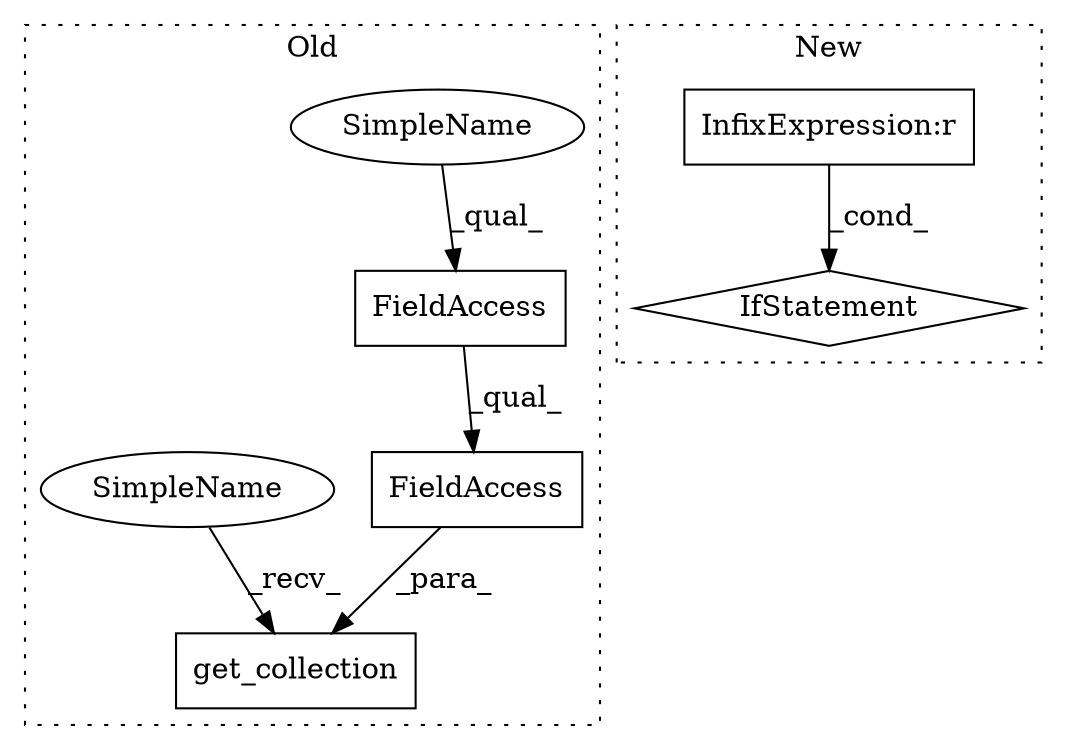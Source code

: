 digraph G {
subgraph cluster0 {
1 [label="get_collection" a="32" s="2532,2578" l="15,1" shape="box"];
3 [label="FieldAccess" a="22" s="2547" l="31" shape="box"];
4 [label="FieldAccess" a="22" s="2547" l="20" shape="box"];
6 [label="SimpleName" a="42" s="2547" l="10" shape="ellipse"];
7 [label="SimpleName" a="42" s="2521" l="10" shape="ellipse"];
label = "Old";
style="dotted";
}
subgraph cluster1 {
2 [label="IfStatement" a="25" s="14009,14036" l="4,2" shape="diamond"];
5 [label="InfixExpression:r" a="27" s="14028" l="4" shape="box"];
label = "New";
style="dotted";
}
3 -> 1 [label="_para_"];
4 -> 3 [label="_qual_"];
5 -> 2 [label="_cond_"];
6 -> 4 [label="_qual_"];
7 -> 1 [label="_recv_"];
}